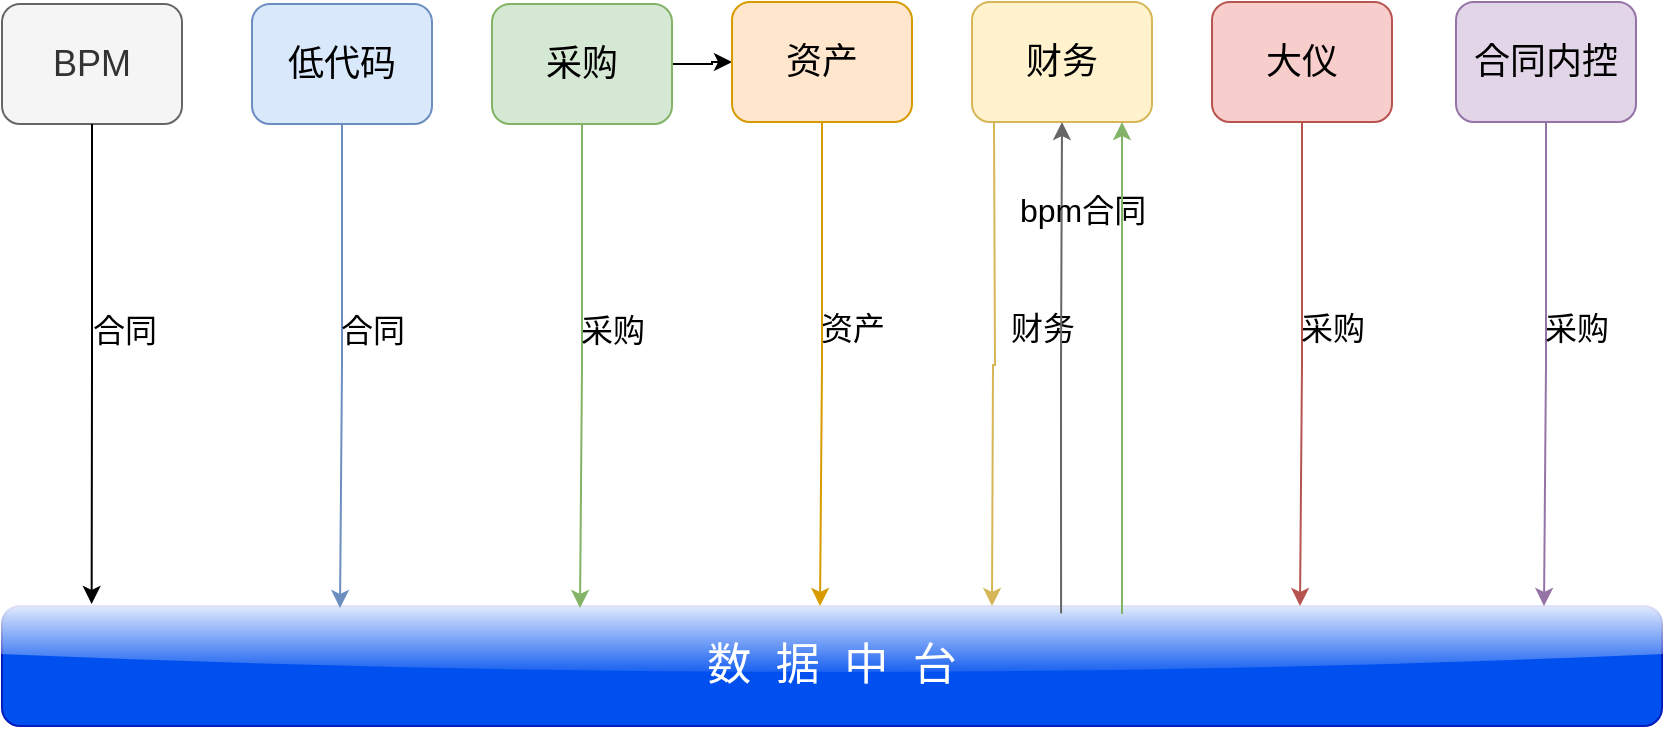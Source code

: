 <mxfile version="27.1.4">
  <diagram name="第 1 页" id="j887nt6EoJwVHfpzKIU-">
    <mxGraphModel dx="1042" dy="527" grid="1" gridSize="10" guides="1" tooltips="1" connect="1" arrows="1" fold="1" page="1" pageScale="1" pageWidth="827" pageHeight="1169" math="0" shadow="0">
      <root>
        <mxCell id="0" />
        <mxCell id="1" parent="0" />
        <mxCell id="jxvfZG_wv1-rI7fOJzCF-1" value="BPM" style="rounded=1;whiteSpace=wrap;html=1;fillColor=#f5f5f5;fontColor=#333333;strokeColor=#666666;fontSize=18;" parent="1" vertex="1">
          <mxGeometry x="10" y="50" width="90" height="60" as="geometry" />
        </mxCell>
        <mxCell id="jxvfZG_wv1-rI7fOJzCF-2" value="数&amp;nbsp; 据&amp;nbsp; 中&amp;nbsp; 台" style="rounded=1;whiteSpace=wrap;html=1;fillColor=#0050ef;fontColor=#ffffff;strokeColor=#001DBC;fontSize=22;glass=1;" parent="1" vertex="1">
          <mxGeometry x="10" y="351" width="830" height="60" as="geometry" />
        </mxCell>
        <mxCell id="jxvfZG_wv1-rI7fOJzCF-4" value="合同" style="text;html=1;align=center;verticalAlign=middle;resizable=0;points=[];autosize=1;strokeColor=none;fillColor=none;fontSize=14;" parent="1" vertex="1">
          <mxGeometry x="130" y="78" width="50" height="30" as="geometry" />
        </mxCell>
        <mxCell id="xjunTWNcZ_PUcjorERyQ-2" value="低代码" style="rounded=1;whiteSpace=wrap;html=1;fillColor=#dae8fc;strokeColor=#6c8ebf;fontSize=18;" vertex="1" parent="1">
          <mxGeometry x="135" y="50" width="90" height="60" as="geometry" />
        </mxCell>
        <mxCell id="xjunTWNcZ_PUcjorERyQ-4" value="合同" style="text;html=1;align=center;verticalAlign=middle;resizable=0;points=[];autosize=1;strokeColor=none;fillColor=none;fontSize=16;" vertex="1" parent="1">
          <mxGeometry x="41" y="198" width="60" height="30" as="geometry" />
        </mxCell>
        <mxCell id="xjunTWNcZ_PUcjorERyQ-6" value="" style="group" vertex="1" connectable="0" parent="1">
          <mxGeometry x="170" y="198" width="55" height="154" as="geometry" />
        </mxCell>
        <mxCell id="xjunTWNcZ_PUcjorERyQ-1" value="" style="edgeStyle=orthogonalEdgeStyle;rounded=0;orthogonalLoop=1;jettySize=auto;html=1;entryX=0.057;entryY=0.027;entryDx=0;entryDy=0;entryPerimeter=0;fillColor=#dae8fc;strokeColor=#6c8ebf;" edge="1" parent="xjunTWNcZ_PUcjorERyQ-6" source="xjunTWNcZ_PUcjorERyQ-2">
          <mxGeometry relative="1" as="geometry">
            <mxPoint x="9" y="154" as="targetPoint" />
          </mxGeometry>
        </mxCell>
        <mxCell id="xjunTWNcZ_PUcjorERyQ-3" value="合同" style="text;html=1;align=center;verticalAlign=middle;resizable=0;points=[];autosize=1;strokeColor=none;fillColor=none;fontSize=16;" vertex="1" parent="xjunTWNcZ_PUcjorERyQ-6">
          <mxGeometry x="-5" width="60" height="30" as="geometry" />
        </mxCell>
        <mxCell id="xjunTWNcZ_PUcjorERyQ-8" value="合同" style="text;html=1;align=center;verticalAlign=middle;resizable=0;points=[];autosize=1;strokeColor=none;fillColor=none;fontSize=14;" vertex="1" parent="1">
          <mxGeometry x="250" y="78" width="50" height="30" as="geometry" />
        </mxCell>
        <mxCell id="xjunTWNcZ_PUcjorERyQ-37" value="" style="edgeStyle=orthogonalEdgeStyle;rounded=0;orthogonalLoop=1;jettySize=auto;html=1;" edge="1" parent="1" source="xjunTWNcZ_PUcjorERyQ-9" target="xjunTWNcZ_PUcjorERyQ-14">
          <mxGeometry relative="1" as="geometry" />
        </mxCell>
        <mxCell id="xjunTWNcZ_PUcjorERyQ-9" value="采购" style="rounded=1;whiteSpace=wrap;html=1;fillColor=#d5e8d4;strokeColor=#82b366;fontSize=18;" vertex="1" parent="1">
          <mxGeometry x="255" y="50" width="90" height="60" as="geometry" />
        </mxCell>
        <mxCell id="xjunTWNcZ_PUcjorERyQ-10" value="" style="group" vertex="1" connectable="0" parent="1">
          <mxGeometry x="290" y="198" width="55" height="154" as="geometry" />
        </mxCell>
        <mxCell id="xjunTWNcZ_PUcjorERyQ-11" value="" style="edgeStyle=orthogonalEdgeStyle;rounded=0;orthogonalLoop=1;jettySize=auto;html=1;entryX=0.057;entryY=0.027;entryDx=0;entryDy=0;entryPerimeter=0;fillColor=#d5e8d4;strokeColor=#82b366;" edge="1" parent="xjunTWNcZ_PUcjorERyQ-10" source="xjunTWNcZ_PUcjorERyQ-9">
          <mxGeometry relative="1" as="geometry">
            <mxPoint x="9" y="154" as="targetPoint" />
          </mxGeometry>
        </mxCell>
        <mxCell id="xjunTWNcZ_PUcjorERyQ-12" value="采购" style="text;html=1;align=center;verticalAlign=middle;resizable=0;points=[];autosize=1;strokeColor=none;fillColor=none;fontSize=16;" vertex="1" parent="xjunTWNcZ_PUcjorERyQ-10">
          <mxGeometry x="-5" width="60" height="30" as="geometry" />
        </mxCell>
        <mxCell id="xjunTWNcZ_PUcjorERyQ-13" value="合同" style="text;html=1;align=center;verticalAlign=middle;resizable=0;points=[];autosize=1;strokeColor=none;fillColor=none;fontSize=14;" vertex="1" parent="1">
          <mxGeometry x="370" y="77" width="50" height="30" as="geometry" />
        </mxCell>
        <mxCell id="xjunTWNcZ_PUcjorERyQ-14" value="资产" style="rounded=1;whiteSpace=wrap;html=1;fillColor=#ffe6cc;strokeColor=#d79b00;fontSize=18;" vertex="1" parent="1">
          <mxGeometry x="375" y="49" width="90" height="60" as="geometry" />
        </mxCell>
        <mxCell id="xjunTWNcZ_PUcjorERyQ-15" value="" style="group" vertex="1" connectable="0" parent="1">
          <mxGeometry x="410" y="197" width="55" height="154" as="geometry" />
        </mxCell>
        <mxCell id="xjunTWNcZ_PUcjorERyQ-16" value="" style="edgeStyle=orthogonalEdgeStyle;rounded=0;orthogonalLoop=1;jettySize=auto;html=1;entryX=0.057;entryY=0.027;entryDx=0;entryDy=0;entryPerimeter=0;fillColor=#ffe6cc;strokeColor=#d79b00;" edge="1" parent="xjunTWNcZ_PUcjorERyQ-15" source="xjunTWNcZ_PUcjorERyQ-14">
          <mxGeometry relative="1" as="geometry">
            <mxPoint x="9" y="154" as="targetPoint" />
          </mxGeometry>
        </mxCell>
        <mxCell id="xjunTWNcZ_PUcjorERyQ-17" value="资产" style="text;html=1;align=center;verticalAlign=middle;resizable=0;points=[];autosize=1;strokeColor=none;fillColor=none;fontSize=16;" vertex="1" parent="xjunTWNcZ_PUcjorERyQ-15">
          <mxGeometry x="-5" width="60" height="30" as="geometry" />
        </mxCell>
        <mxCell id="xjunTWNcZ_PUcjorERyQ-18" value="合同" style="text;html=1;align=center;verticalAlign=middle;resizable=0;points=[];autosize=1;strokeColor=none;fillColor=none;fontSize=14;" vertex="1" parent="1">
          <mxGeometry x="490" y="77" width="50" height="30" as="geometry" />
        </mxCell>
        <mxCell id="xjunTWNcZ_PUcjorERyQ-19" value="财务" style="rounded=1;whiteSpace=wrap;html=1;fillColor=#fff2cc;strokeColor=#d6b656;fontSize=18;" vertex="1" parent="1">
          <mxGeometry x="495" y="49" width="90" height="60" as="geometry" />
        </mxCell>
        <mxCell id="xjunTWNcZ_PUcjorERyQ-20" value="" style="group" vertex="1" connectable="0" parent="1">
          <mxGeometry x="530" y="197" width="55" height="154" as="geometry" />
        </mxCell>
        <mxCell id="xjunTWNcZ_PUcjorERyQ-21" value="" style="edgeStyle=orthogonalEdgeStyle;rounded=0;orthogonalLoop=1;jettySize=auto;html=1;entryX=0.057;entryY=0.027;entryDx=0;entryDy=0;entryPerimeter=0;fillColor=#fff2cc;strokeColor=#d6b656;" edge="1" parent="xjunTWNcZ_PUcjorERyQ-20">
          <mxGeometry relative="1" as="geometry">
            <mxPoint x="-25" y="154" as="targetPoint" />
            <mxPoint x="-24" y="-88" as="sourcePoint" />
          </mxGeometry>
        </mxCell>
        <mxCell id="xjunTWNcZ_PUcjorERyQ-23" value="合同" style="text;html=1;align=center;verticalAlign=middle;resizable=0;points=[];autosize=1;strokeColor=none;fillColor=none;fontSize=14;" vertex="1" parent="1">
          <mxGeometry x="610" y="77" width="50" height="30" as="geometry" />
        </mxCell>
        <mxCell id="xjunTWNcZ_PUcjorERyQ-24" value="大仪" style="rounded=1;whiteSpace=wrap;html=1;fillColor=#f8cecc;strokeColor=#b85450;fontSize=18;" vertex="1" parent="1">
          <mxGeometry x="615" y="49" width="90" height="60" as="geometry" />
        </mxCell>
        <mxCell id="xjunTWNcZ_PUcjorERyQ-25" value="" style="group" vertex="1" connectable="0" parent="1">
          <mxGeometry x="650" y="197" width="55" height="154" as="geometry" />
        </mxCell>
        <mxCell id="xjunTWNcZ_PUcjorERyQ-26" value="" style="edgeStyle=orthogonalEdgeStyle;rounded=0;orthogonalLoop=1;jettySize=auto;html=1;entryX=0.057;entryY=0.027;entryDx=0;entryDy=0;entryPerimeter=0;fillColor=#f8cecc;strokeColor=#b85450;" edge="1" parent="xjunTWNcZ_PUcjorERyQ-25" source="xjunTWNcZ_PUcjorERyQ-24">
          <mxGeometry relative="1" as="geometry">
            <mxPoint x="9" y="154" as="targetPoint" />
          </mxGeometry>
        </mxCell>
        <mxCell id="xjunTWNcZ_PUcjorERyQ-27" value="采购" style="text;html=1;align=center;verticalAlign=middle;resizable=0;points=[];autosize=1;strokeColor=none;fillColor=none;fontSize=16;" vertex="1" parent="xjunTWNcZ_PUcjorERyQ-25">
          <mxGeometry x="-5" width="60" height="30" as="geometry" />
        </mxCell>
        <mxCell id="xjunTWNcZ_PUcjorERyQ-28" value="合同" style="text;html=1;align=center;verticalAlign=middle;resizable=0;points=[];autosize=1;strokeColor=none;fillColor=none;fontSize=14;" vertex="1" parent="1">
          <mxGeometry x="732" y="77" width="50" height="30" as="geometry" />
        </mxCell>
        <mxCell id="xjunTWNcZ_PUcjorERyQ-29" value="合同内控" style="rounded=1;whiteSpace=wrap;html=1;fillColor=#e1d5e7;strokeColor=#9673a6;fontSize=18;" vertex="1" parent="1">
          <mxGeometry x="737" y="49" width="90" height="60" as="geometry" />
        </mxCell>
        <mxCell id="xjunTWNcZ_PUcjorERyQ-30" value="" style="group" vertex="1" connectable="0" parent="1">
          <mxGeometry x="772" y="197" width="55" height="154" as="geometry" />
        </mxCell>
        <mxCell id="xjunTWNcZ_PUcjorERyQ-31" value="" style="edgeStyle=orthogonalEdgeStyle;rounded=0;orthogonalLoop=1;jettySize=auto;html=1;entryX=0.057;entryY=0.027;entryDx=0;entryDy=0;entryPerimeter=0;fillColor=#e1d5e7;strokeColor=#9673a6;" edge="1" parent="xjunTWNcZ_PUcjorERyQ-30" source="xjunTWNcZ_PUcjorERyQ-29">
          <mxGeometry relative="1" as="geometry">
            <mxPoint x="9" y="154" as="targetPoint" />
          </mxGeometry>
        </mxCell>
        <mxCell id="xjunTWNcZ_PUcjorERyQ-32" value="采购" style="text;html=1;align=center;verticalAlign=middle;resizable=0;points=[];autosize=1;strokeColor=none;fillColor=none;fontSize=16;" vertex="1" parent="xjunTWNcZ_PUcjorERyQ-30">
          <mxGeometry x="-5" width="60" height="30" as="geometry" />
        </mxCell>
        <mxCell id="xjunTWNcZ_PUcjorERyQ-34" style="edgeStyle=orthogonalEdgeStyle;rounded=0;orthogonalLoop=1;jettySize=auto;html=1;entryX=0.054;entryY=-0.017;entryDx=0;entryDy=0;entryPerimeter=0;" edge="1" parent="1" source="jxvfZG_wv1-rI7fOJzCF-1" target="jxvfZG_wv1-rI7fOJzCF-2">
          <mxGeometry relative="1" as="geometry" />
        </mxCell>
        <mxCell id="xjunTWNcZ_PUcjorERyQ-22" value="财务" style="text;html=1;align=center;verticalAlign=middle;resizable=0;points=[];autosize=1;strokeColor=none;fillColor=none;fontSize=16;" vertex="1" parent="1">
          <mxGeometry x="500" y="197" width="60" height="30" as="geometry" />
        </mxCell>
        <mxCell id="xjunTWNcZ_PUcjorERyQ-38" style="edgeStyle=orthogonalEdgeStyle;rounded=0;orthogonalLoop=1;jettySize=auto;html=1;exitX=0.638;exitY=0.063;exitDx=0;exitDy=0;exitPerimeter=0;fillColor=#f5f5f5;strokeColor=#666666;" edge="1" parent="1" source="jxvfZG_wv1-rI7fOJzCF-2" target="xjunTWNcZ_PUcjorERyQ-19">
          <mxGeometry relative="1" as="geometry" />
        </mxCell>
        <mxCell id="xjunTWNcZ_PUcjorERyQ-39" value="bpm合同" style="text;html=1;align=center;verticalAlign=middle;resizable=0;points=[];autosize=1;strokeColor=none;fillColor=none;fontSize=16;" vertex="1" parent="1">
          <mxGeometry x="505" y="138" width="90" height="30" as="geometry" />
        </mxCell>
        <mxCell id="xjunTWNcZ_PUcjorERyQ-40" style="edgeStyle=orthogonalEdgeStyle;rounded=0;orthogonalLoop=1;jettySize=auto;html=1;exitX=0.638;exitY=0.063;exitDx=0;exitDy=0;exitPerimeter=0;fillColor=#d5e8d4;strokeColor=#82b366;" edge="1" parent="1">
          <mxGeometry relative="1" as="geometry">
            <mxPoint x="570" y="355" as="sourcePoint" />
            <mxPoint x="570" y="109" as="targetPoint" />
          </mxGeometry>
        </mxCell>
      </root>
    </mxGraphModel>
  </diagram>
</mxfile>
